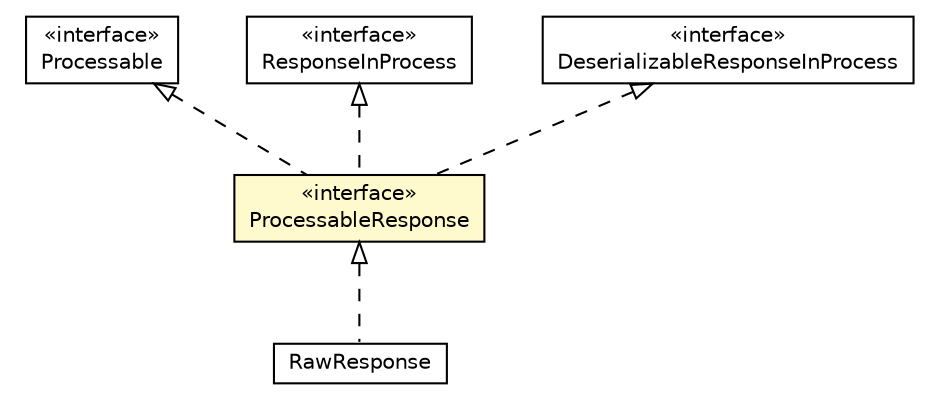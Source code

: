 #!/usr/local/bin/dot
#
# Class diagram 
# Generated by UMLGraph version R5_6-24-gf6e263 (http://www.umlgraph.org/)
#

digraph G {
	edge [fontname="Helvetica",fontsize=10,labelfontname="Helvetica",labelfontsize=10];
	node [fontname="Helvetica",fontsize=10,shape=plaintext];
	nodesep=0.25;
	ranksep=0.5;
	// io.reinert.requestor.core.Processable
	c53084 [label=<<table title="io.reinert.requestor.core.Processable" border="0" cellborder="1" cellspacing="0" cellpadding="2" port="p" href="./Processable.html">
		<tr><td><table border="0" cellspacing="0" cellpadding="1">
<tr><td align="center" balign="center"> &#171;interface&#187; </td></tr>
<tr><td align="center" balign="center"> Processable </td></tr>
		</table></td></tr>
		</table>>, URL="./Processable.html", fontname="Helvetica", fontcolor="black", fontsize=10.0];
	// io.reinert.requestor.core.ProcessableResponse
	c53087 [label=<<table title="io.reinert.requestor.core.ProcessableResponse" border="0" cellborder="1" cellspacing="0" cellpadding="2" port="p" bgcolor="lemonChiffon" href="./ProcessableResponse.html">
		<tr><td><table border="0" cellspacing="0" cellpadding="1">
<tr><td align="center" balign="center"> &#171;interface&#187; </td></tr>
<tr><td align="center" balign="center"> ProcessableResponse </td></tr>
		</table></td></tr>
		</table>>, URL="./ProcessableResponse.html", fontname="Helvetica", fontcolor="black", fontsize=10.0];
	// io.reinert.requestor.core.ResponseInProcess
	c53121 [label=<<table title="io.reinert.requestor.core.ResponseInProcess" border="0" cellborder="1" cellspacing="0" cellpadding="2" port="p" href="./ResponseInProcess.html">
		<tr><td><table border="0" cellspacing="0" cellpadding="1">
<tr><td align="center" balign="center"> &#171;interface&#187; </td></tr>
<tr><td align="center" balign="center"> ResponseInProcess </td></tr>
		</table></td></tr>
		</table>>, URL="./ResponseInProcess.html", fontname="Helvetica", fontcolor="black", fontsize=10.0];
	// io.reinert.requestor.core.RawResponse
	c53152 [label=<<table title="io.reinert.requestor.core.RawResponse" border="0" cellborder="1" cellspacing="0" cellpadding="2" port="p" href="./RawResponse.html">
		<tr><td><table border="0" cellspacing="0" cellpadding="1">
<tr><td align="center" balign="center"> RawResponse </td></tr>
		</table></td></tr>
		</table>>, URL="./RawResponse.html", fontname="Helvetica", fontcolor="black", fontsize=10.0];
	// io.reinert.requestor.core.DeserializableResponseInProcess
	c53154 [label=<<table title="io.reinert.requestor.core.DeserializableResponseInProcess" border="0" cellborder="1" cellspacing="0" cellpadding="2" port="p" href="./DeserializableResponseInProcess.html">
		<tr><td><table border="0" cellspacing="0" cellpadding="1">
<tr><td align="center" balign="center"> &#171;interface&#187; </td></tr>
<tr><td align="center" balign="center"> DeserializableResponseInProcess </td></tr>
		</table></td></tr>
		</table>>, URL="./DeserializableResponseInProcess.html", fontname="Helvetica", fontcolor="black", fontsize=10.0];
	//io.reinert.requestor.core.ProcessableResponse implements io.reinert.requestor.core.ResponseInProcess
	c53121:p -> c53087:p [dir=back,arrowtail=empty,style=dashed];
	//io.reinert.requestor.core.ProcessableResponse implements io.reinert.requestor.core.DeserializableResponseInProcess
	c53154:p -> c53087:p [dir=back,arrowtail=empty,style=dashed];
	//io.reinert.requestor.core.ProcessableResponse implements io.reinert.requestor.core.Processable
	c53084:p -> c53087:p [dir=back,arrowtail=empty,style=dashed];
	//io.reinert.requestor.core.RawResponse implements io.reinert.requestor.core.ProcessableResponse
	c53087:p -> c53152:p [dir=back,arrowtail=empty,style=dashed];
}

